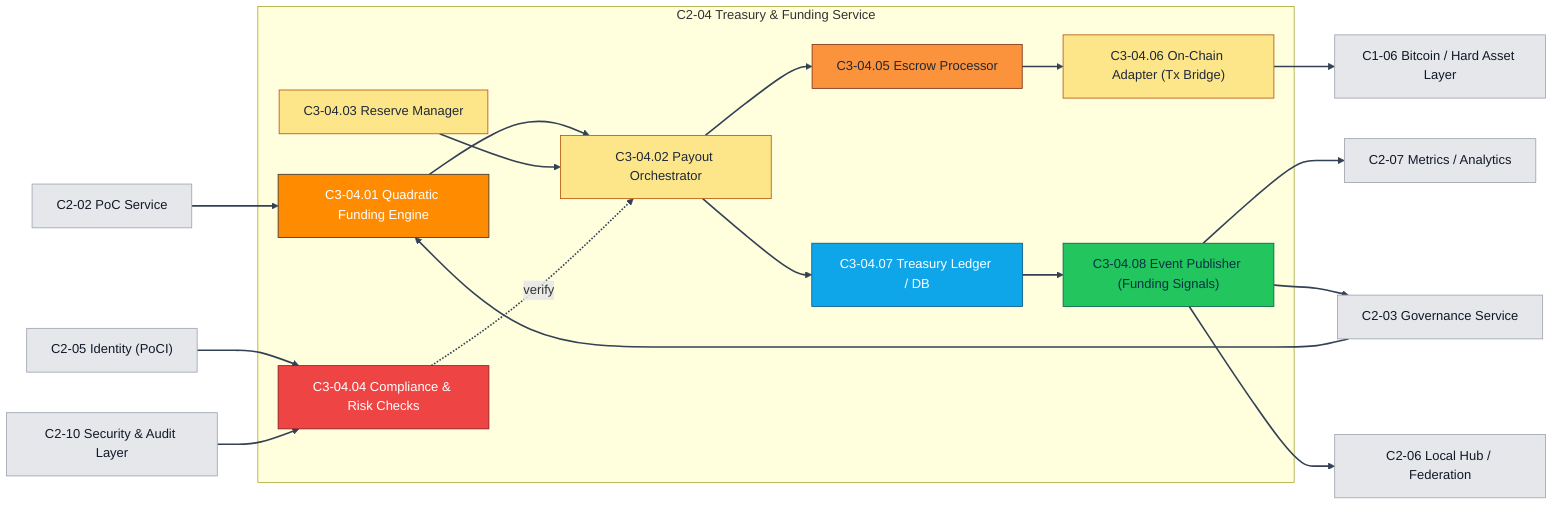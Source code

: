 flowchart LR
  %% --- Coherosphere CI Theme ---
  classDef container fill:#111827,stroke:#111827,color:#ffffff,font-weight:bold;
  classDef compute fill:#ff8b00,stroke:#333333,color:#ffffff;
  classDef control fill:#fde68a,stroke:#b45309,color:#1f2937;
  classDef worker fill:#fb923c,stroke:#7c2d12,color:#1f2937;
  classDef store fill:#0ea5e9,stroke:#075985,color:#ffffff;
  classDef event fill:#22c55e,stroke:#065f46,color:#083344;
  classDef risk fill:#ef4444,stroke:#7f1d1d,color:#ffffff;
  classDef ext fill:#e5e7eb,stroke:#9ca3af,color:#111827;
  classDef ui fill:#8b5cf6,stroke:#4c1d95,color:#ffffff;
  linkStyle default stroke:#334155,stroke-width:2px;

  %% ===== Container & Components (C2-04 → C3-04.xx) =====
  subgraph TRE["C2-04 Treasury & Funding Service"]
    class TRE container
    QF["C3-04.01 Quadratic Funding Engine"]:::compute
    PAY["C3-04.02 Payout Orchestrator"]:::control
    RES["C3-04.03 Reserve Manager"]:::control
    RISK["C3-04.04 Compliance & Risk Checks"]:::risk
    ESCROW["C3-04.05 Escrow Processor"]:::worker
    CHAIN["C3-04.06 On-Chain Adapter (Tx Bridge)"]:::control
    TDB["C3-04.07 Treasury Ledger / DB"]:::store
    PUB["C3-04.08 Event Publisher (Funding Signals)"]:::event
  end

  %% ===== Internal flow =====
  QF --> PAY --> ESCROW --> CHAIN
  RES --> PAY
  RISK -. verify .-> PAY
  PAY --> TDB
  TDB --> PUB

  %% ===== External context links =====
  GOV["C2-03 Governance Service"]:::ext --> QF
  POC["C2-02 PoC Service"]:::ext --> QF
  ID["C2-05 Identity (PoCI)"]:::ext --> RISK
  PUB --> MET["C2-07 Metrics / Analytics"]:::ext
  SEC["C2-10 Security & Audit Layer"]:::ext --> RISK
  CHAIN --> BTC["C1-06 Bitcoin / Hard Asset Layer"]:::ext
  PUB --> GOV
  PUB --> HUB["C2-06 Local Hub / Federation"]:::ext